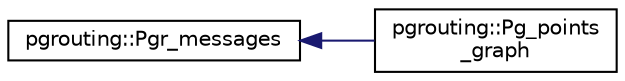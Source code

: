 digraph "Graphical Class Hierarchy"
{
  edge [fontname="Helvetica",fontsize="10",labelfontname="Helvetica",labelfontsize="10"];
  node [fontname="Helvetica",fontsize="10",shape=record];
  rankdir="LR";
  Node1 [label="pgrouting::Pgr_messages",height=0.2,width=0.4,color="black", fillcolor="white", style="filled",URL="$classpgrouting_1_1Pgr__messages.html"];
  Node1 -> Node2 [dir="back",color="midnightblue",fontsize="10",style="solid",fontname="Helvetica"];
  Node2 [label="pgrouting::Pg_points\l_graph",height=0.2,width=0.4,color="black", fillcolor="white", style="filled",URL="$classpgrouting_1_1Pg__points__graph.html"];
}
